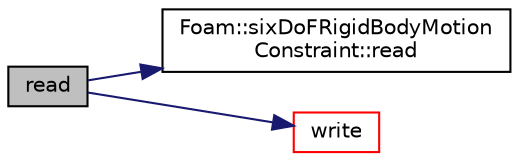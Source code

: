 digraph "read"
{
  bgcolor="transparent";
  edge [fontname="Helvetica",fontsize="10",labelfontname="Helvetica",labelfontsize="10"];
  node [fontname="Helvetica",fontsize="10",shape=record];
  rankdir="LR";
  Node89 [label="read",height=0.2,width=0.4,color="black", fillcolor="grey75", style="filled", fontcolor="black"];
  Node89 -> Node90 [color="midnightblue",fontsize="10",style="solid",fontname="Helvetica"];
  Node90 [label="Foam::sixDoFRigidBodyMotion\lConstraint::read",height=0.2,width=0.4,color="black",URL="$a30773.html#addbc48b51a166d935d1181708a075bbf",tooltip="Update properties from given dictionary. "];
  Node89 -> Node91 [color="midnightblue",fontsize="10",style="solid",fontname="Helvetica"];
  Node91 [label="write",height=0.2,width=0.4,color="red",URL="$a30765.html#a293fdfec8bdfbd5c3913ab4c9f3454ff",tooltip="Write. "];
}
